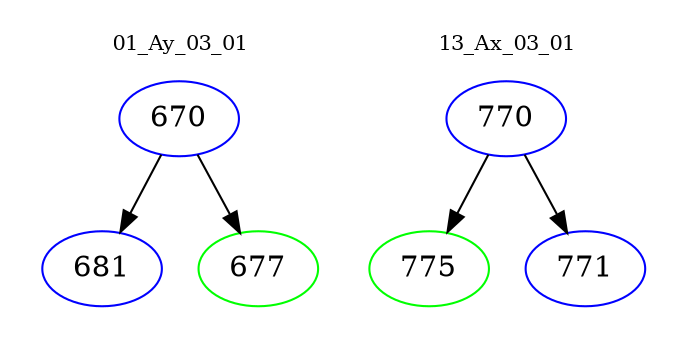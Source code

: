 digraph{
subgraph cluster_0 {
color = white
label = "01_Ay_03_01";
fontsize=10;
T0_670 [label="670", color="blue"]
T0_670 -> T0_681 [color="black"]
T0_681 [label="681", color="blue"]
T0_670 -> T0_677 [color="black"]
T0_677 [label="677", color="green"]
}
subgraph cluster_1 {
color = white
label = "13_Ax_03_01";
fontsize=10;
T1_770 [label="770", color="blue"]
T1_770 -> T1_775 [color="black"]
T1_775 [label="775", color="green"]
T1_770 -> T1_771 [color="black"]
T1_771 [label="771", color="blue"]
}
}
